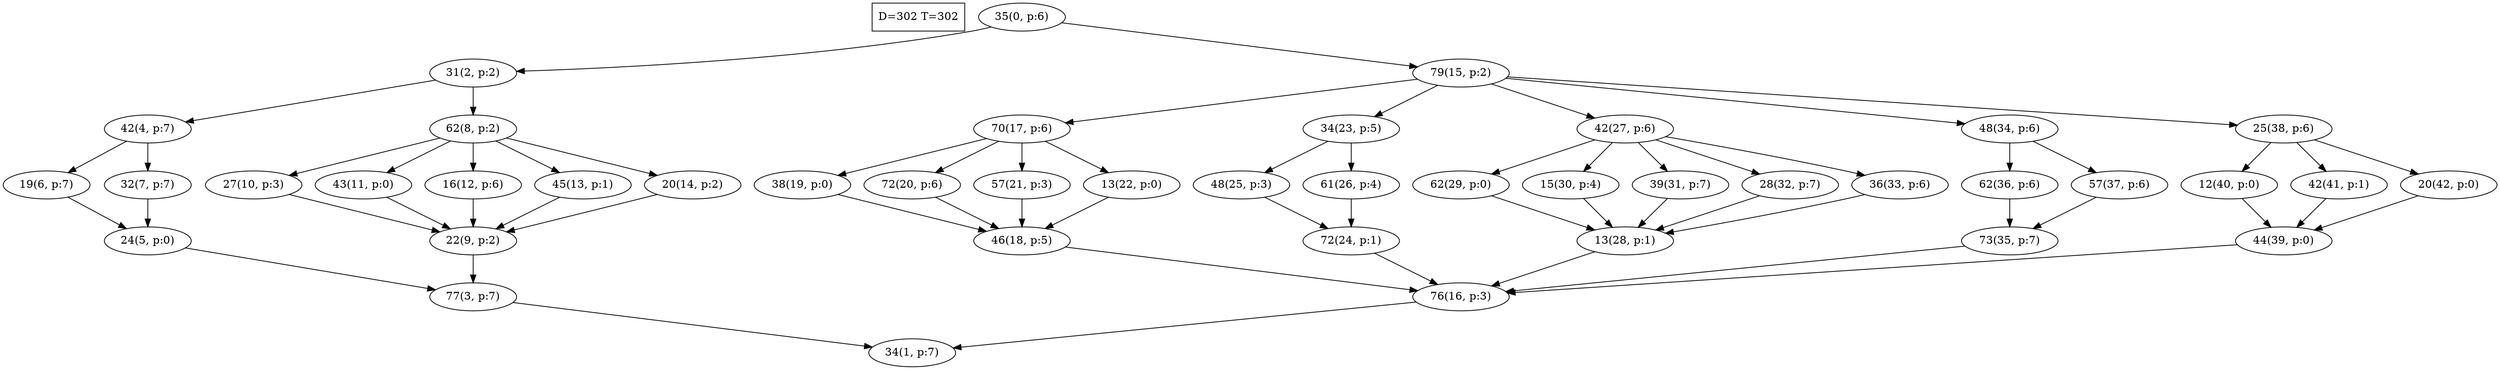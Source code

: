 digraph Task {
i [shape=box, label="D=302 T=302"]; 
0 [label="35(0, p:6)"];
1 [label="34(1, p:7)"];
2 [label="31(2, p:2)"];
3 [label="77(3, p:7)"];
4 [label="42(4, p:7)"];
5 [label="24(5, p:0)"];
6 [label="19(6, p:7)"];
7 [label="32(7, p:7)"];
8 [label="62(8, p:2)"];
9 [label="22(9, p:2)"];
10 [label="27(10, p:3)"];
11 [label="43(11, p:0)"];
12 [label="16(12, p:6)"];
13 [label="45(13, p:1)"];
14 [label="20(14, p:2)"];
15 [label="79(15, p:2)"];
16 [label="76(16, p:3)"];
17 [label="70(17, p:6)"];
18 [label="46(18, p:5)"];
19 [label="38(19, p:0)"];
20 [label="72(20, p:6)"];
21 [label="57(21, p:3)"];
22 [label="13(22, p:0)"];
23 [label="34(23, p:5)"];
24 [label="72(24, p:1)"];
25 [label="48(25, p:3)"];
26 [label="61(26, p:4)"];
27 [label="42(27, p:6)"];
28 [label="13(28, p:1)"];
29 [label="62(29, p:0)"];
30 [label="15(30, p:4)"];
31 [label="39(31, p:7)"];
32 [label="28(32, p:7)"];
33 [label="36(33, p:6)"];
34 [label="48(34, p:6)"];
35 [label="73(35, p:7)"];
36 [label="62(36, p:6)"];
37 [label="57(37, p:6)"];
38 [label="25(38, p:6)"];
39 [label="44(39, p:0)"];
40 [label="12(40, p:0)"];
41 [label="42(41, p:1)"];
42 [label="20(42, p:0)"];
0 -> 2;
0 -> 15;
2 -> 4;
2 -> 8;
3 -> 1;
4 -> 6;
4 -> 7;
5 -> 3;
6 -> 5;
7 -> 5;
8 -> 10;
8 -> 11;
8 -> 12;
8 -> 13;
8 -> 14;
9 -> 3;
10 -> 9;
11 -> 9;
12 -> 9;
13 -> 9;
14 -> 9;
15 -> 17;
15 -> 23;
15 -> 27;
15 -> 34;
15 -> 38;
16 -> 1;
17 -> 19;
17 -> 20;
17 -> 21;
17 -> 22;
18 -> 16;
19 -> 18;
20 -> 18;
21 -> 18;
22 -> 18;
23 -> 25;
23 -> 26;
24 -> 16;
25 -> 24;
26 -> 24;
27 -> 29;
27 -> 30;
27 -> 31;
27 -> 32;
27 -> 33;
28 -> 16;
29 -> 28;
30 -> 28;
31 -> 28;
32 -> 28;
33 -> 28;
34 -> 36;
34 -> 37;
35 -> 16;
36 -> 35;
37 -> 35;
38 -> 40;
38 -> 41;
38 -> 42;
39 -> 16;
40 -> 39;
41 -> 39;
42 -> 39;
}